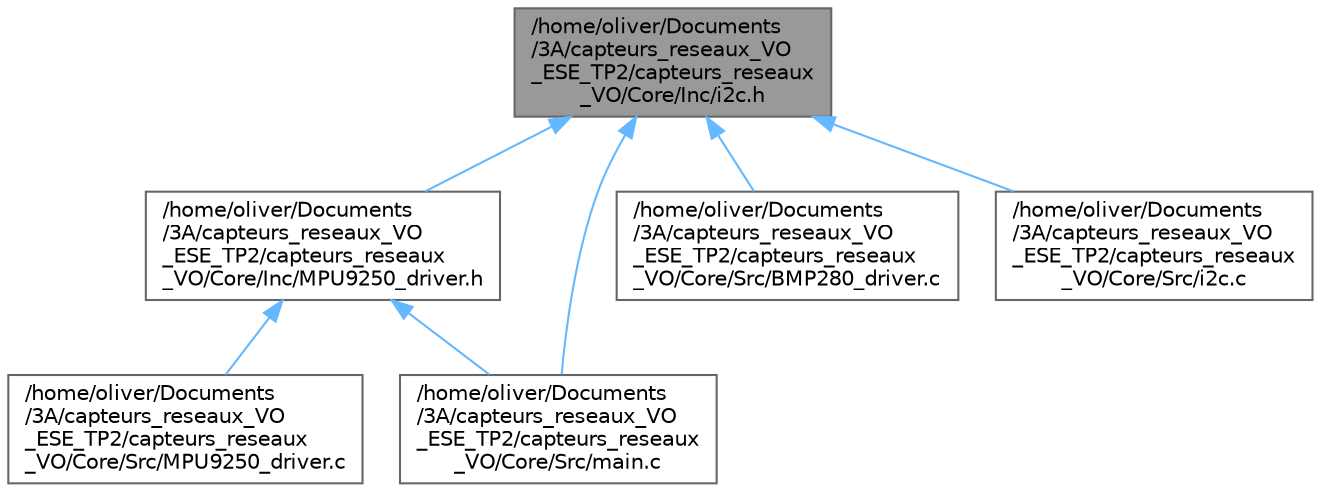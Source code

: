 digraph "/home/oliver/Documents/3A/capteurs_reseaux_VO_ESE_TP2/capteurs_reseaux_VO/Core/Inc/i2c.h"
{
 // LATEX_PDF_SIZE
  bgcolor="transparent";
  edge [fontname=Helvetica,fontsize=10,labelfontname=Helvetica,labelfontsize=10];
  node [fontname=Helvetica,fontsize=10,shape=box,height=0.2,width=0.4];
  Node1 [id="Node000001",label="/home/oliver/Documents\l/3A/capteurs_reseaux_VO\l_ESE_TP2/capteurs_reseaux\l_VO/Core/Inc/i2c.h",height=0.2,width=0.4,color="gray40", fillcolor="grey60", style="filled", fontcolor="black",tooltip="This file contains all the function prototypes for the i2c.c file."];
  Node1 -> Node2 [id="edge7_Node000001_Node000002",dir="back",color="steelblue1",style="solid",tooltip=" "];
  Node2 [id="Node000002",label="/home/oliver/Documents\l/3A/capteurs_reseaux_VO\l_ESE_TP2/capteurs_reseaux\l_VO/Core/Inc/MPU9250_driver.h",height=0.2,width=0.4,color="grey40", fillcolor="white", style="filled",URL="$MPU9250__driver_8h.html",tooltip="This file contains all the function prototypes for the MPU9250_driver.c file."];
  Node2 -> Node3 [id="edge8_Node000002_Node000003",dir="back",color="steelblue1",style="solid",tooltip=" "];
  Node3 [id="Node000003",label="/home/oliver/Documents\l/3A/capteurs_reseaux_VO\l_ESE_TP2/capteurs_reseaux\l_VO/Core/Src/MPU9250_driver.c",height=0.2,width=0.4,color="grey40", fillcolor="white", style="filled",URL="$MPU9250__driver_8c.html",tooltip=": Driver for the MPU9250"];
  Node2 -> Node4 [id="edge9_Node000002_Node000004",dir="back",color="steelblue1",style="solid",tooltip=" "];
  Node4 [id="Node000004",label="/home/oliver/Documents\l/3A/capteurs_reseaux_VO\l_ESE_TP2/capteurs_reseaux\l_VO/Core/Src/main.c",height=0.2,width=0.4,color="grey40", fillcolor="white", style="filled",URL="$main_8c.html",tooltip=": Main program body"];
  Node1 -> Node5 [id="edge10_Node000001_Node000005",dir="back",color="steelblue1",style="solid",tooltip=" "];
  Node5 [id="Node000005",label="/home/oliver/Documents\l/3A/capteurs_reseaux_VO\l_ESE_TP2/capteurs_reseaux\l_VO/Core/Src/BMP280_driver.c",height=0.2,width=0.4,color="grey40", fillcolor="white", style="filled",URL="$BMP280__driver_8c.html",tooltip=": Driver for the BMP280"];
  Node1 -> Node6 [id="edge11_Node000001_Node000006",dir="back",color="steelblue1",style="solid",tooltip=" "];
  Node6 [id="Node000006",label="/home/oliver/Documents\l/3A/capteurs_reseaux_VO\l_ESE_TP2/capteurs_reseaux\l_VO/Core/Src/i2c.c",height=0.2,width=0.4,color="grey40", fillcolor="white", style="filled",URL="$i2c_8c.html",tooltip="This file provides code for the configuration of the I2C instances."];
  Node1 -> Node4 [id="edge12_Node000001_Node000004",dir="back",color="steelblue1",style="solid",tooltip=" "];
}
